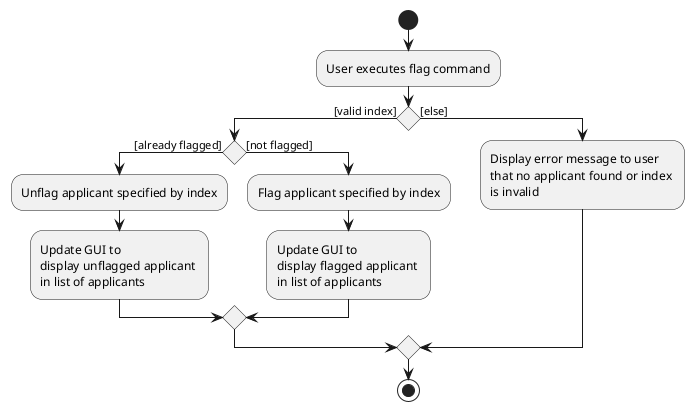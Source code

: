 @startuml
'https://plantuml.com/activity-diagram-beta

start
:User executes flag command;
if () then ([valid index])
    if () then ([already flagged])
    :Unflag applicant specified by index;
    :Update GUI to \ndisplay unflagged applicant \nin list of applicants;
    else ([not flagged])
    :Flag applicant specified by index;
    :Update GUI to \ndisplay flagged applicant \nin list of applicants ;
    endif
else ([else])
:Display error message to user \nthat no applicant found or index \nis invalid;
endif

stop

@enduml

